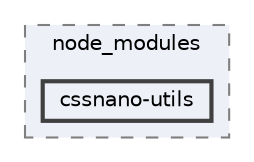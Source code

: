 digraph "pkiclassroomrescheduler/src/main/frontend/node_modules/cssnano-utils"
{
 // LATEX_PDF_SIZE
  bgcolor="transparent";
  edge [fontname=Helvetica,fontsize=10,labelfontname=Helvetica,labelfontsize=10];
  node [fontname=Helvetica,fontsize=10,shape=box,height=0.2,width=0.4];
  compound=true
  subgraph clusterdir_72953eda66ccb3a2722c28e1c3e6c23b {
    graph [ bgcolor="#edf0f7", pencolor="grey50", label="node_modules", fontname=Helvetica,fontsize=10 style="filled,dashed", URL="dir_72953eda66ccb3a2722c28e1c3e6c23b.html",tooltip=""]
  dir_5a155a9d4323874a40c7ae47e39764ca [label="cssnano-utils", fillcolor="#edf0f7", color="grey25", style="filled,bold", URL="dir_5a155a9d4323874a40c7ae47e39764ca.html",tooltip=""];
  }
}
